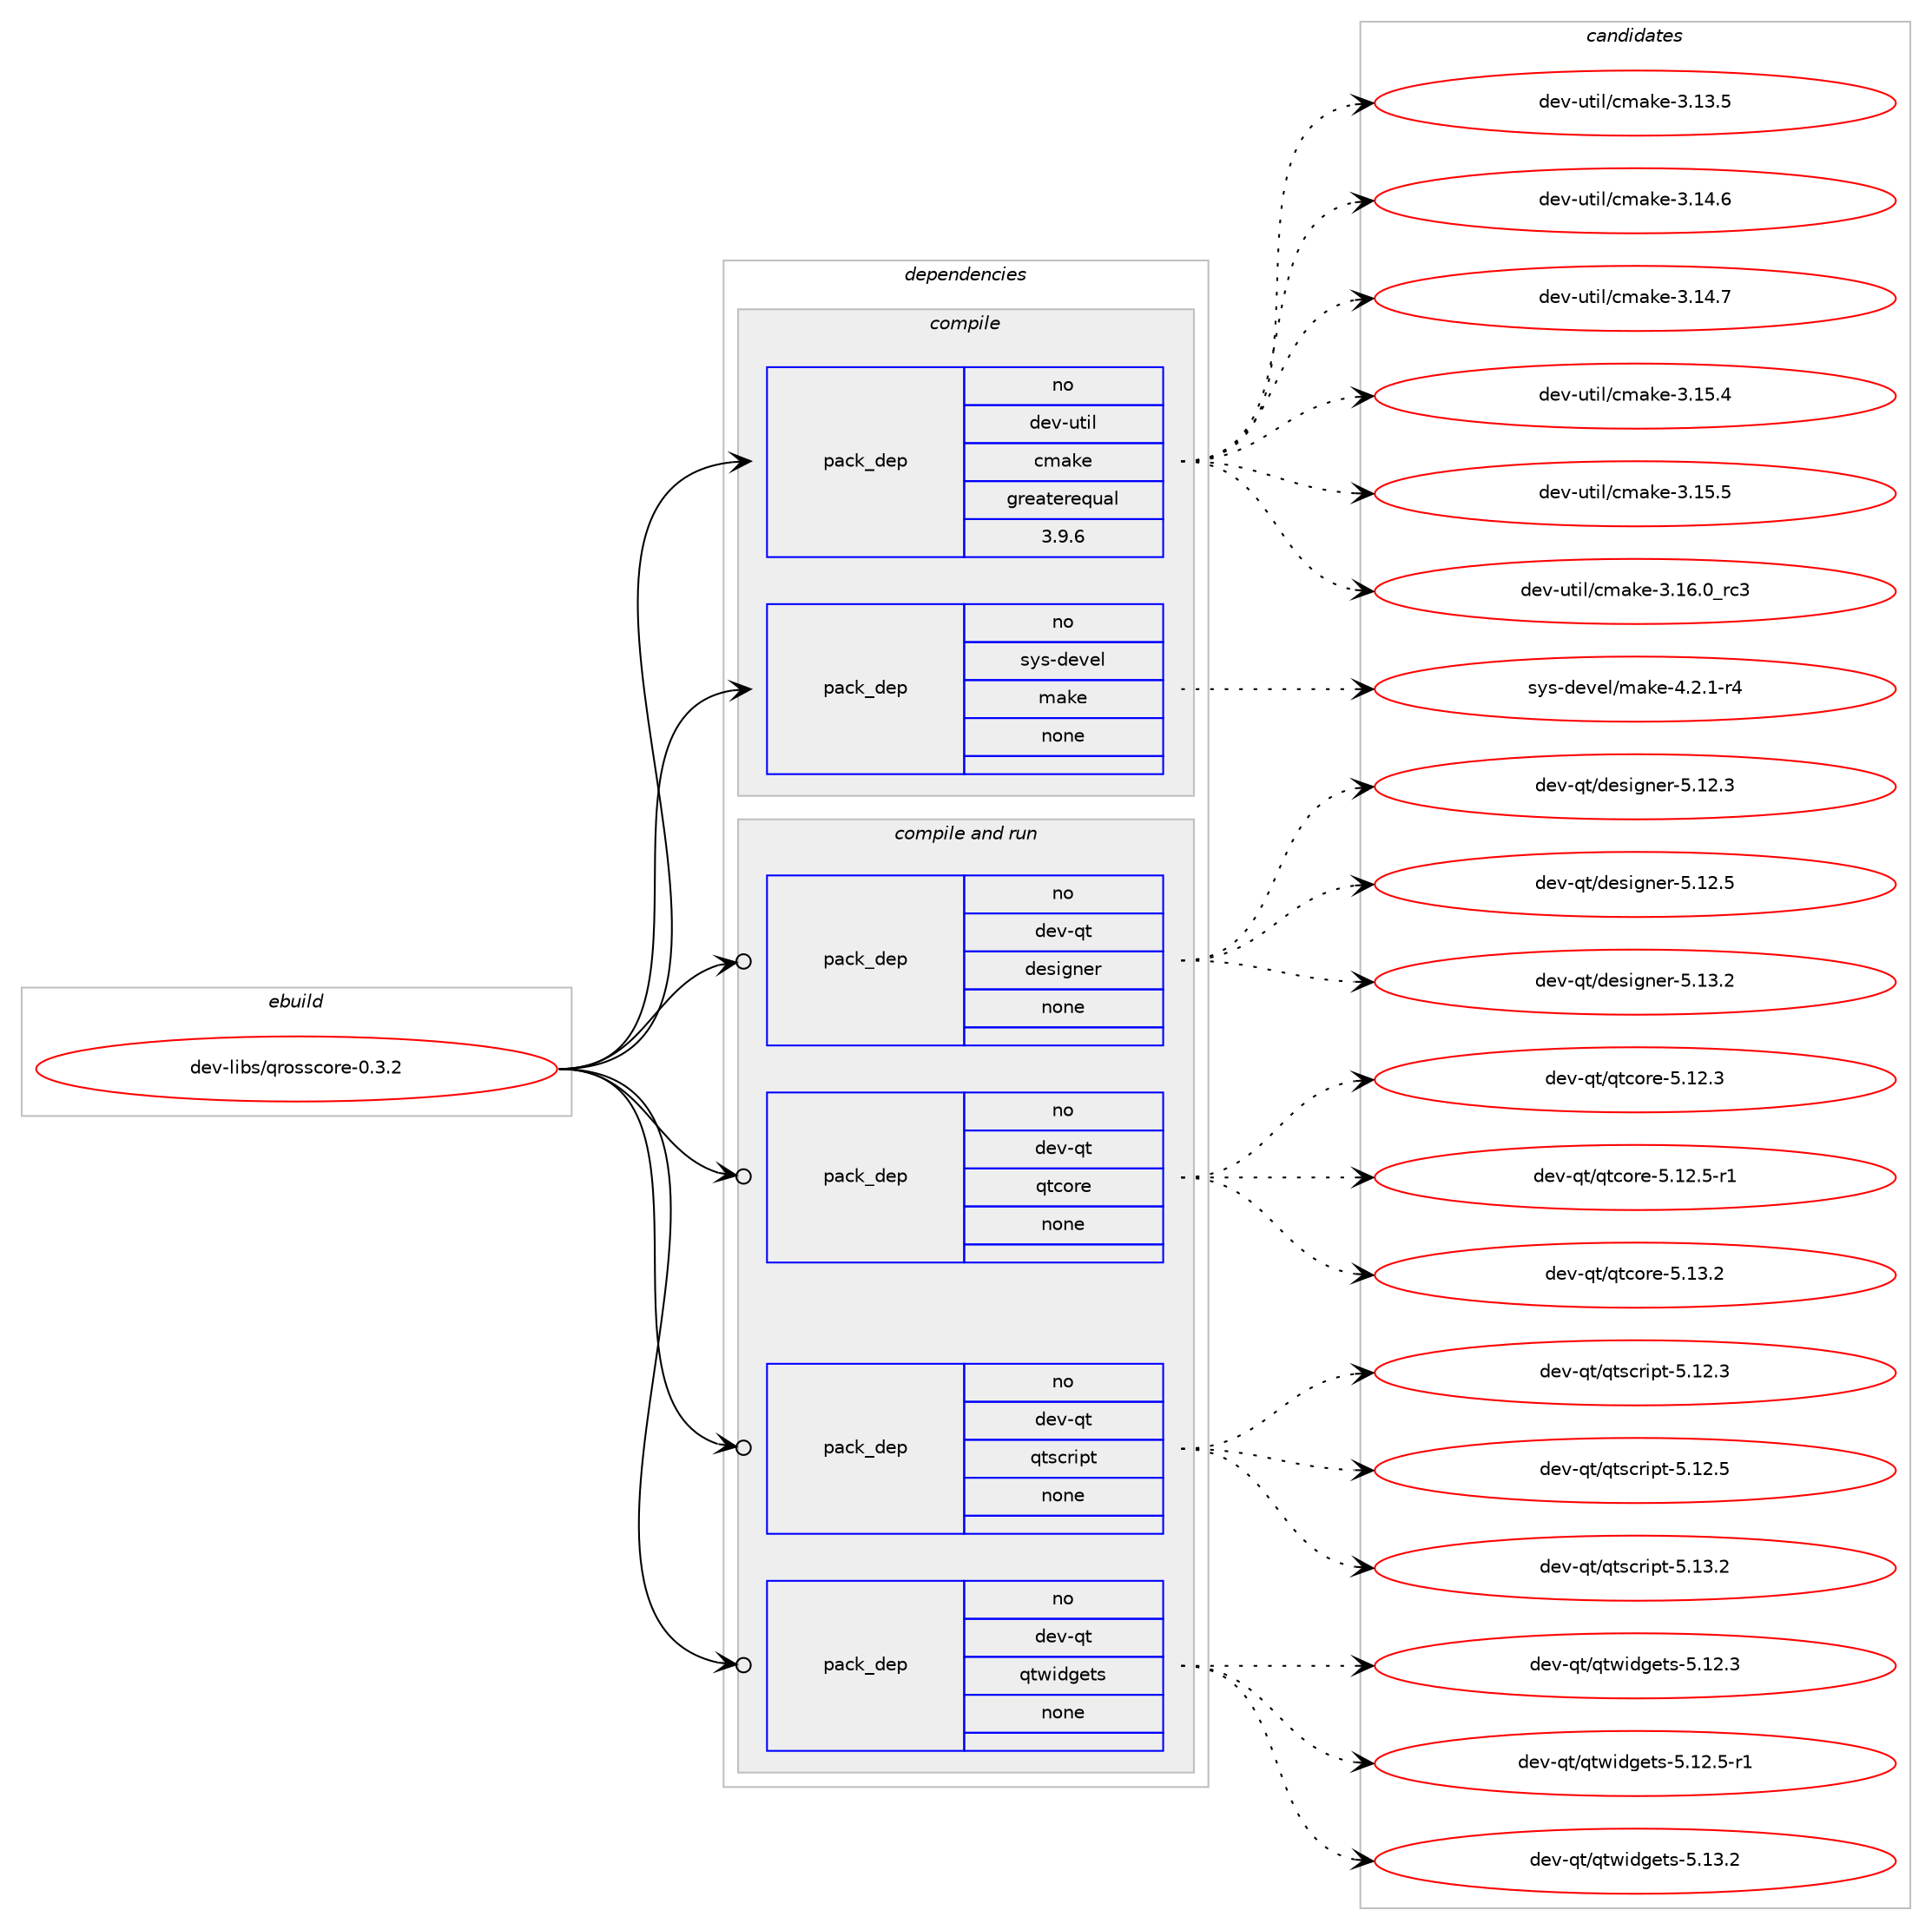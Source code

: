 digraph prolog {

# *************
# Graph options
# *************

newrank=true;
concentrate=true;
compound=true;
graph [rankdir=LR,fontname=Helvetica,fontsize=10,ranksep=1.5];#, ranksep=2.5, nodesep=0.2];
edge  [arrowhead=vee];
node  [fontname=Helvetica,fontsize=10];

# **********
# The ebuild
# **********

subgraph cluster_leftcol {
color=gray;
rank=same;
label=<<i>ebuild</i>>;
id [label="dev-libs/qrosscore-0.3.2", color=red, width=4, href="../dev-libs/qrosscore-0.3.2.svg"];
}

# ****************
# The dependencies
# ****************

subgraph cluster_midcol {
color=gray;
label=<<i>dependencies</i>>;
subgraph cluster_compile {
fillcolor="#eeeeee";
style=filled;
label=<<i>compile</i>>;
subgraph pack424477 {
dependency568508 [label=<<TABLE BORDER="0" CELLBORDER="1" CELLSPACING="0" CELLPADDING="4" WIDTH="220"><TR><TD ROWSPAN="6" CELLPADDING="30">pack_dep</TD></TR><TR><TD WIDTH="110">no</TD></TR><TR><TD>dev-util</TD></TR><TR><TD>cmake</TD></TR><TR><TD>greaterequal</TD></TR><TR><TD>3.9.6</TD></TR></TABLE>>, shape=none, color=blue];
}
id:e -> dependency568508:w [weight=20,style="solid",arrowhead="vee"];
subgraph pack424478 {
dependency568509 [label=<<TABLE BORDER="0" CELLBORDER="1" CELLSPACING="0" CELLPADDING="4" WIDTH="220"><TR><TD ROWSPAN="6" CELLPADDING="30">pack_dep</TD></TR><TR><TD WIDTH="110">no</TD></TR><TR><TD>sys-devel</TD></TR><TR><TD>make</TD></TR><TR><TD>none</TD></TR><TR><TD></TD></TR></TABLE>>, shape=none, color=blue];
}
id:e -> dependency568509:w [weight=20,style="solid",arrowhead="vee"];
}
subgraph cluster_compileandrun {
fillcolor="#eeeeee";
style=filled;
label=<<i>compile and run</i>>;
subgraph pack424479 {
dependency568510 [label=<<TABLE BORDER="0" CELLBORDER="1" CELLSPACING="0" CELLPADDING="4" WIDTH="220"><TR><TD ROWSPAN="6" CELLPADDING="30">pack_dep</TD></TR><TR><TD WIDTH="110">no</TD></TR><TR><TD>dev-qt</TD></TR><TR><TD>designer</TD></TR><TR><TD>none</TD></TR><TR><TD></TD></TR></TABLE>>, shape=none, color=blue];
}
id:e -> dependency568510:w [weight=20,style="solid",arrowhead="odotvee"];
subgraph pack424480 {
dependency568511 [label=<<TABLE BORDER="0" CELLBORDER="1" CELLSPACING="0" CELLPADDING="4" WIDTH="220"><TR><TD ROWSPAN="6" CELLPADDING="30">pack_dep</TD></TR><TR><TD WIDTH="110">no</TD></TR><TR><TD>dev-qt</TD></TR><TR><TD>qtcore</TD></TR><TR><TD>none</TD></TR><TR><TD></TD></TR></TABLE>>, shape=none, color=blue];
}
id:e -> dependency568511:w [weight=20,style="solid",arrowhead="odotvee"];
subgraph pack424481 {
dependency568512 [label=<<TABLE BORDER="0" CELLBORDER="1" CELLSPACING="0" CELLPADDING="4" WIDTH="220"><TR><TD ROWSPAN="6" CELLPADDING="30">pack_dep</TD></TR><TR><TD WIDTH="110">no</TD></TR><TR><TD>dev-qt</TD></TR><TR><TD>qtscript</TD></TR><TR><TD>none</TD></TR><TR><TD></TD></TR></TABLE>>, shape=none, color=blue];
}
id:e -> dependency568512:w [weight=20,style="solid",arrowhead="odotvee"];
subgraph pack424482 {
dependency568513 [label=<<TABLE BORDER="0" CELLBORDER="1" CELLSPACING="0" CELLPADDING="4" WIDTH="220"><TR><TD ROWSPAN="6" CELLPADDING="30">pack_dep</TD></TR><TR><TD WIDTH="110">no</TD></TR><TR><TD>dev-qt</TD></TR><TR><TD>qtwidgets</TD></TR><TR><TD>none</TD></TR><TR><TD></TD></TR></TABLE>>, shape=none, color=blue];
}
id:e -> dependency568513:w [weight=20,style="solid",arrowhead="odotvee"];
}
subgraph cluster_run {
fillcolor="#eeeeee";
style=filled;
label=<<i>run</i>>;
}
}

# **************
# The candidates
# **************

subgraph cluster_choices {
rank=same;
color=gray;
label=<<i>candidates</i>>;

subgraph choice424477 {
color=black;
nodesep=1;
choice1001011184511711610510847991099710710145514649514653 [label="dev-util/cmake-3.13.5", color=red, width=4,href="../dev-util/cmake-3.13.5.svg"];
choice1001011184511711610510847991099710710145514649524654 [label="dev-util/cmake-3.14.6", color=red, width=4,href="../dev-util/cmake-3.14.6.svg"];
choice1001011184511711610510847991099710710145514649524655 [label="dev-util/cmake-3.14.7", color=red, width=4,href="../dev-util/cmake-3.14.7.svg"];
choice1001011184511711610510847991099710710145514649534652 [label="dev-util/cmake-3.15.4", color=red, width=4,href="../dev-util/cmake-3.15.4.svg"];
choice1001011184511711610510847991099710710145514649534653 [label="dev-util/cmake-3.15.5", color=red, width=4,href="../dev-util/cmake-3.15.5.svg"];
choice1001011184511711610510847991099710710145514649544648951149951 [label="dev-util/cmake-3.16.0_rc3", color=red, width=4,href="../dev-util/cmake-3.16.0_rc3.svg"];
dependency568508:e -> choice1001011184511711610510847991099710710145514649514653:w [style=dotted,weight="100"];
dependency568508:e -> choice1001011184511711610510847991099710710145514649524654:w [style=dotted,weight="100"];
dependency568508:e -> choice1001011184511711610510847991099710710145514649524655:w [style=dotted,weight="100"];
dependency568508:e -> choice1001011184511711610510847991099710710145514649534652:w [style=dotted,weight="100"];
dependency568508:e -> choice1001011184511711610510847991099710710145514649534653:w [style=dotted,weight="100"];
dependency568508:e -> choice1001011184511711610510847991099710710145514649544648951149951:w [style=dotted,weight="100"];
}
subgraph choice424478 {
color=black;
nodesep=1;
choice1151211154510010111810110847109971071014552465046494511452 [label="sys-devel/make-4.2.1-r4", color=red, width=4,href="../sys-devel/make-4.2.1-r4.svg"];
dependency568509:e -> choice1151211154510010111810110847109971071014552465046494511452:w [style=dotted,weight="100"];
}
subgraph choice424479 {
color=black;
nodesep=1;
choice100101118451131164710010111510510311010111445534649504651 [label="dev-qt/designer-5.12.3", color=red, width=4,href="../dev-qt/designer-5.12.3.svg"];
choice100101118451131164710010111510510311010111445534649504653 [label="dev-qt/designer-5.12.5", color=red, width=4,href="../dev-qt/designer-5.12.5.svg"];
choice100101118451131164710010111510510311010111445534649514650 [label="dev-qt/designer-5.13.2", color=red, width=4,href="../dev-qt/designer-5.13.2.svg"];
dependency568510:e -> choice100101118451131164710010111510510311010111445534649504651:w [style=dotted,weight="100"];
dependency568510:e -> choice100101118451131164710010111510510311010111445534649504653:w [style=dotted,weight="100"];
dependency568510:e -> choice100101118451131164710010111510510311010111445534649514650:w [style=dotted,weight="100"];
}
subgraph choice424480 {
color=black;
nodesep=1;
choice10010111845113116471131169911111410145534649504651 [label="dev-qt/qtcore-5.12.3", color=red, width=4,href="../dev-qt/qtcore-5.12.3.svg"];
choice100101118451131164711311699111114101455346495046534511449 [label="dev-qt/qtcore-5.12.5-r1", color=red, width=4,href="../dev-qt/qtcore-5.12.5-r1.svg"];
choice10010111845113116471131169911111410145534649514650 [label="dev-qt/qtcore-5.13.2", color=red, width=4,href="../dev-qt/qtcore-5.13.2.svg"];
dependency568511:e -> choice10010111845113116471131169911111410145534649504651:w [style=dotted,weight="100"];
dependency568511:e -> choice100101118451131164711311699111114101455346495046534511449:w [style=dotted,weight="100"];
dependency568511:e -> choice10010111845113116471131169911111410145534649514650:w [style=dotted,weight="100"];
}
subgraph choice424481 {
color=black;
nodesep=1;
choice10010111845113116471131161159911410511211645534649504651 [label="dev-qt/qtscript-5.12.3", color=red, width=4,href="../dev-qt/qtscript-5.12.3.svg"];
choice10010111845113116471131161159911410511211645534649504653 [label="dev-qt/qtscript-5.12.5", color=red, width=4,href="../dev-qt/qtscript-5.12.5.svg"];
choice10010111845113116471131161159911410511211645534649514650 [label="dev-qt/qtscript-5.13.2", color=red, width=4,href="../dev-qt/qtscript-5.13.2.svg"];
dependency568512:e -> choice10010111845113116471131161159911410511211645534649504651:w [style=dotted,weight="100"];
dependency568512:e -> choice10010111845113116471131161159911410511211645534649504653:w [style=dotted,weight="100"];
dependency568512:e -> choice10010111845113116471131161159911410511211645534649514650:w [style=dotted,weight="100"];
}
subgraph choice424482 {
color=black;
nodesep=1;
choice100101118451131164711311611910510010310111611545534649504651 [label="dev-qt/qtwidgets-5.12.3", color=red, width=4,href="../dev-qt/qtwidgets-5.12.3.svg"];
choice1001011184511311647113116119105100103101116115455346495046534511449 [label="dev-qt/qtwidgets-5.12.5-r1", color=red, width=4,href="../dev-qt/qtwidgets-5.12.5-r1.svg"];
choice100101118451131164711311611910510010310111611545534649514650 [label="dev-qt/qtwidgets-5.13.2", color=red, width=4,href="../dev-qt/qtwidgets-5.13.2.svg"];
dependency568513:e -> choice100101118451131164711311611910510010310111611545534649504651:w [style=dotted,weight="100"];
dependency568513:e -> choice1001011184511311647113116119105100103101116115455346495046534511449:w [style=dotted,weight="100"];
dependency568513:e -> choice100101118451131164711311611910510010310111611545534649514650:w [style=dotted,weight="100"];
}
}

}
